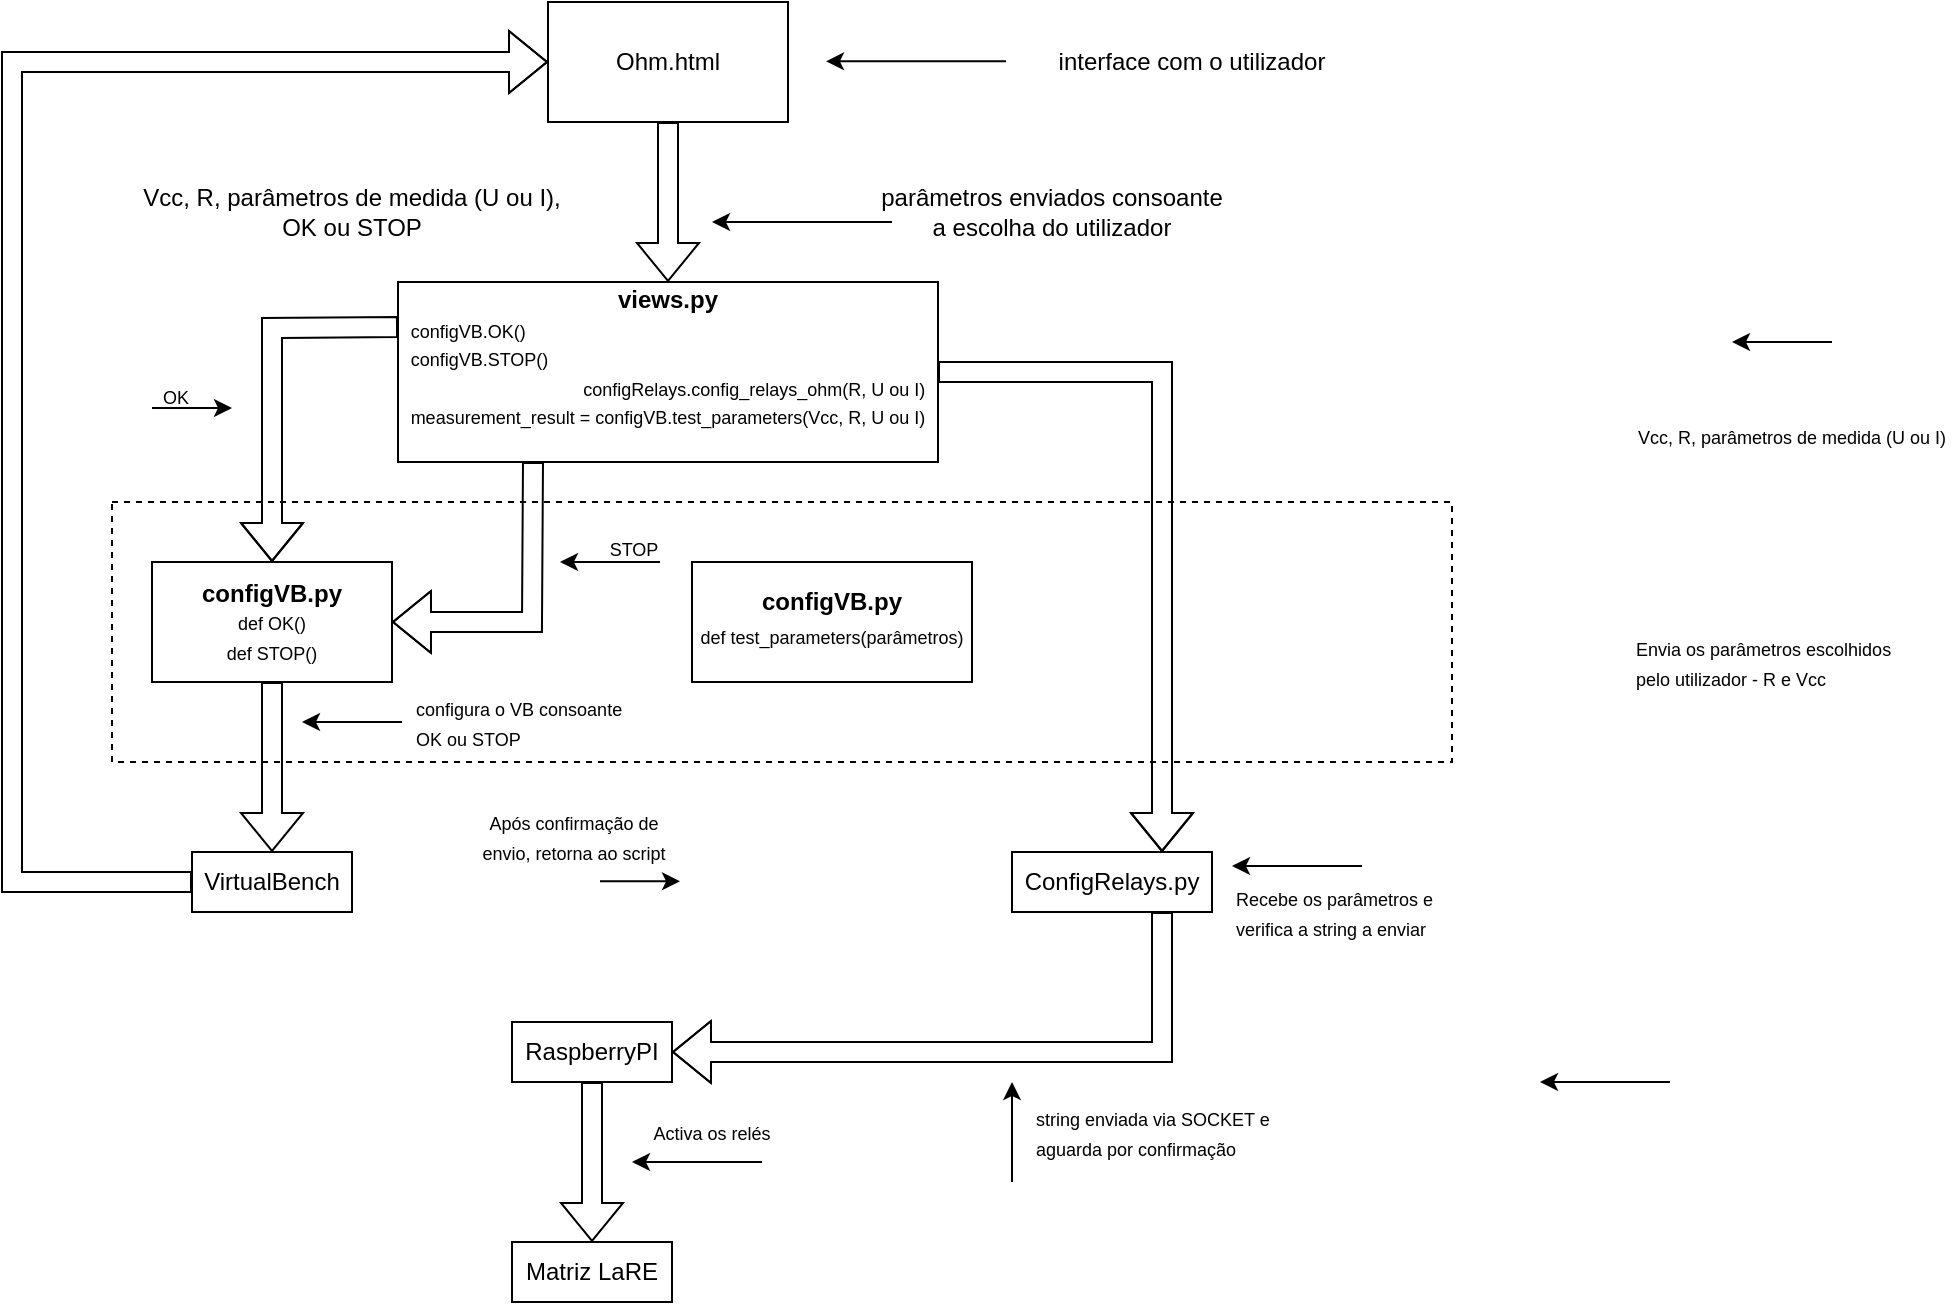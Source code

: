 <mxfile version="24.7.7">
  <diagram id="yPxyJZ8AM_hMuL3Unpa9" name="complex gitflow">
    <mxGraphModel dx="1015" dy="451" grid="1" gridSize="10" guides="1" tooltips="1" connect="1" arrows="1" fold="1" page="1" pageScale="1" pageWidth="827" pageHeight="1169" math="0" shadow="0">
      <root>
        <mxCell id="0" />
        <mxCell id="1" parent="0" />
        <mxCell id="JOfDeOOW8SHyUDtn-MuH-26" value="" style="dashed=1;rounded=0;whiteSpace=wrap;html=1;fillColor=none;" vertex="1" parent="1">
          <mxGeometry x="140" y="310" width="670" height="130" as="geometry" />
        </mxCell>
        <mxCell id="JOfDeOOW8SHyUDtn-MuH-1" value="Ohm.html" style="rounded=0;whiteSpace=wrap;html=1;" vertex="1" parent="1">
          <mxGeometry x="358" y="60" width="120" height="60" as="geometry" />
        </mxCell>
        <mxCell id="JOfDeOOW8SHyUDtn-MuH-2" value="&lt;b&gt;views.py&lt;/b&gt;&lt;br&gt;&lt;div style=&quot;text-align: left;&quot;&gt;&lt;font style=&quot;font-size: 9px;&quot;&gt;configVB.OK()&lt;/font&gt;&lt;/div&gt;&lt;div style=&quot;text-align: left;&quot;&gt;&lt;font style=&quot;font-size: 9px;&quot;&gt;configVB.STOP()&lt;/font&gt;&lt;/div&gt;&lt;div style=&quot;text-align: right;&quot;&gt;&lt;font style=&quot;font-size: 9px;&quot;&gt;configRelays.config_relays_ohm(R, U ou I)&lt;/font&gt;&lt;/div&gt;&lt;div style=&quot;text-align: right;&quot;&gt;&lt;font style=&quot;font-size: 9px;&quot;&gt;measurement_result = configVB.test_parameters(Vcc, R, U ou I)&lt;/font&gt;&lt;/div&gt;&lt;div style=&quot;text-align: right; font-weight: bold;&quot;&gt;&lt;br&gt;&lt;/div&gt;" style="rounded=0;whiteSpace=wrap;html=1;" vertex="1" parent="1">
          <mxGeometry x="283" y="200" width="270" height="90" as="geometry" />
        </mxCell>
        <mxCell id="JOfDeOOW8SHyUDtn-MuH-4" value="" style="shape=flexArrow;endArrow=classic;html=1;rounded=0;exitX=0.5;exitY=1;exitDx=0;exitDy=0;entryX=0.5;entryY=0;entryDx=0;entryDy=0;" edge="1" parent="1" source="JOfDeOOW8SHyUDtn-MuH-1" target="JOfDeOOW8SHyUDtn-MuH-2">
          <mxGeometry width="50" height="50" relative="1" as="geometry">
            <mxPoint x="520" y="310" as="sourcePoint" />
            <mxPoint x="570" y="260" as="targetPoint" />
          </mxGeometry>
        </mxCell>
        <mxCell id="JOfDeOOW8SHyUDtn-MuH-5" value="" style="endArrow=classic;html=1;rounded=0;" edge="1" parent="1">
          <mxGeometry width="50" height="50" relative="1" as="geometry">
            <mxPoint x="530" y="170" as="sourcePoint" />
            <mxPoint x="440" y="170" as="targetPoint" />
          </mxGeometry>
        </mxCell>
        <mxCell id="JOfDeOOW8SHyUDtn-MuH-6" value="parâmetros enviados consoante a escolha do utilizador" style="text;html=1;align=center;verticalAlign=middle;whiteSpace=wrap;rounded=0;" vertex="1" parent="1">
          <mxGeometry x="520" y="150" width="180" height="30" as="geometry" />
        </mxCell>
        <mxCell id="JOfDeOOW8SHyUDtn-MuH-7" value="" style="endArrow=classic;html=1;rounded=0;" edge="1" parent="1">
          <mxGeometry width="50" height="50" relative="1" as="geometry">
            <mxPoint x="587" y="89.67" as="sourcePoint" />
            <mxPoint x="497" y="89.67" as="targetPoint" />
          </mxGeometry>
        </mxCell>
        <mxCell id="JOfDeOOW8SHyUDtn-MuH-8" value="interface com o utilizador" style="text;html=1;align=center;verticalAlign=middle;whiteSpace=wrap;rounded=0;" vertex="1" parent="1">
          <mxGeometry x="610" y="75" width="140" height="30" as="geometry" />
        </mxCell>
        <mxCell id="JOfDeOOW8SHyUDtn-MuH-9" value="Vcc, R, parâmetros de medida (U ou I), OK ou STOP" style="text;html=1;align=center;verticalAlign=middle;whiteSpace=wrap;rounded=0;" vertex="1" parent="1">
          <mxGeometry x="150" y="150" width="220" height="30" as="geometry" />
        </mxCell>
        <mxCell id="JOfDeOOW8SHyUDtn-MuH-10" value="&lt;b&gt;configVB.py&lt;/b&gt;&lt;div&gt;&lt;font style=&quot;font-size: 9px;&quot;&gt;def OK()&lt;/font&gt;&lt;/div&gt;&lt;div&gt;&lt;font style=&quot;font-size: 9px;&quot;&gt;def STOP()&lt;/font&gt;&lt;/div&gt;" style="whiteSpace=wrap;html=1;rounded=0;align=center;" vertex="1" parent="1">
          <mxGeometry x="160" y="340" width="120" height="60" as="geometry" />
        </mxCell>
        <mxCell id="JOfDeOOW8SHyUDtn-MuH-12" value="" style="shape=flexArrow;endArrow=classic;html=1;rounded=0;entryX=0.5;entryY=0;entryDx=0;entryDy=0;exitX=0;exitY=0.25;exitDx=0;exitDy=0;" edge="1" parent="1" source="JOfDeOOW8SHyUDtn-MuH-2" target="JOfDeOOW8SHyUDtn-MuH-10">
          <mxGeometry width="50" height="50" relative="1" as="geometry">
            <mxPoint x="460" y="350" as="sourcePoint" />
            <mxPoint x="510" y="300" as="targetPoint" />
            <Array as="points">
              <mxPoint x="220" y="223" />
            </Array>
          </mxGeometry>
        </mxCell>
        <mxCell id="JOfDeOOW8SHyUDtn-MuH-13" value="" style="endArrow=classic;html=1;rounded=0;" edge="1" parent="1">
          <mxGeometry width="50" height="50" relative="1" as="geometry">
            <mxPoint x="160" y="263" as="sourcePoint" />
            <mxPoint x="200" y="263" as="targetPoint" />
          </mxGeometry>
        </mxCell>
        <mxCell id="JOfDeOOW8SHyUDtn-MuH-14" value="&lt;font style=&quot;font-size: 9px;&quot;&gt;OK&lt;/font&gt;" style="text;html=1;align=center;verticalAlign=middle;whiteSpace=wrap;rounded=0;" vertex="1" parent="1">
          <mxGeometry x="164" y="253" width="16" height="7" as="geometry" />
        </mxCell>
        <mxCell id="JOfDeOOW8SHyUDtn-MuH-15" value="" style="shape=flexArrow;endArrow=classic;html=1;rounded=0;entryX=1;entryY=0.5;entryDx=0;entryDy=0;exitX=0.25;exitY=1;exitDx=0;exitDy=0;" edge="1" parent="1" source="JOfDeOOW8SHyUDtn-MuH-2" target="JOfDeOOW8SHyUDtn-MuH-10">
          <mxGeometry width="50" height="50" relative="1" as="geometry">
            <mxPoint x="240" y="340" as="sourcePoint" />
            <mxPoint x="290" y="290" as="targetPoint" />
            <Array as="points">
              <mxPoint x="350" y="370" />
            </Array>
          </mxGeometry>
        </mxCell>
        <mxCell id="JOfDeOOW8SHyUDtn-MuH-16" value="&lt;font style=&quot;font-size: 9px;&quot;&gt;STOP&lt;/font&gt;" style="text;html=1;align=center;verticalAlign=middle;whiteSpace=wrap;rounded=0;" vertex="1" parent="1">
          <mxGeometry x="388" y="325" width="26" height="15" as="geometry" />
        </mxCell>
        <mxCell id="JOfDeOOW8SHyUDtn-MuH-17" value="" style="endArrow=classic;html=1;rounded=0;entryX=0;entryY=1;entryDx=0;entryDy=0;" edge="1" parent="1">
          <mxGeometry width="50" height="50" relative="1" as="geometry">
            <mxPoint x="414" y="340" as="sourcePoint" />
            <mxPoint x="364" y="340" as="targetPoint" />
          </mxGeometry>
        </mxCell>
        <mxCell id="JOfDeOOW8SHyUDtn-MuH-18" value="VirtualBench" style="whiteSpace=wrap;html=1;rounded=0;align=center;" vertex="1" parent="1">
          <mxGeometry x="180" y="485" width="80" height="30" as="geometry" />
        </mxCell>
        <mxCell id="JOfDeOOW8SHyUDtn-MuH-19" value="" style="shape=flexArrow;endArrow=classic;html=1;rounded=0;exitX=0.5;exitY=1;exitDx=0;exitDy=0;entryX=0.5;entryY=0;entryDx=0;entryDy=0;" edge="1" parent="1" source="JOfDeOOW8SHyUDtn-MuH-10" target="JOfDeOOW8SHyUDtn-MuH-18">
          <mxGeometry width="50" height="50" relative="1" as="geometry">
            <mxPoint x="210" y="310" as="sourcePoint" />
            <mxPoint x="260" y="260" as="targetPoint" />
          </mxGeometry>
        </mxCell>
        <mxCell id="JOfDeOOW8SHyUDtn-MuH-20" value="&lt;font style=&quot;font-size: 9px;&quot;&gt;configura o VB consoante&amp;nbsp;&lt;/font&gt;&lt;div&gt;&lt;font style=&quot;font-size: 9px;&quot;&gt;OK ou STOP&lt;/font&gt;&lt;/div&gt;" style="text;html=1;align=left;verticalAlign=middle;whiteSpace=wrap;rounded=0;" vertex="1" parent="1">
          <mxGeometry x="290" y="405" width="110" height="30" as="geometry" />
        </mxCell>
        <mxCell id="JOfDeOOW8SHyUDtn-MuH-21" value="" style="endArrow=classic;html=1;rounded=0;entryX=0;entryY=1;entryDx=0;entryDy=0;" edge="1" parent="1">
          <mxGeometry width="50" height="50" relative="1" as="geometry">
            <mxPoint x="285" y="420" as="sourcePoint" />
            <mxPoint x="235" y="420" as="targetPoint" />
            <Array as="points">
              <mxPoint x="260" y="420" />
            </Array>
          </mxGeometry>
        </mxCell>
        <mxCell id="JOfDeOOW8SHyUDtn-MuH-22" value="" style="shape=flexArrow;endArrow=classic;html=1;rounded=0;exitX=0;exitY=0.5;exitDx=0;exitDy=0;entryX=0;entryY=0.5;entryDx=0;entryDy=0;" edge="1" parent="1" source="JOfDeOOW8SHyUDtn-MuH-18" target="JOfDeOOW8SHyUDtn-MuH-1">
          <mxGeometry width="50" height="50" relative="1" as="geometry">
            <mxPoint x="210" y="310" as="sourcePoint" />
            <mxPoint x="260" y="260" as="targetPoint" />
            <Array as="points">
              <mxPoint x="90" y="500" />
              <mxPoint x="90" y="90" />
            </Array>
          </mxGeometry>
        </mxCell>
        <mxCell id="JOfDeOOW8SHyUDtn-MuH-23" value="&lt;b&gt;configVB.py&lt;/b&gt;&lt;div&gt;&lt;div style=&quot;line-height: 19px;&quot;&gt;&lt;font style=&quot;font-size: 9px;&quot;&gt;def test_parameters(parâmetros)&lt;/font&gt;&lt;/div&gt;&lt;/div&gt;" style="whiteSpace=wrap;html=1;rounded=0;align=center;" vertex="1" parent="1">
          <mxGeometry x="430" y="340" width="140" height="60" as="geometry" />
        </mxCell>
        <mxCell id="JOfDeOOW8SHyUDtn-MuH-29" value="" style="endArrow=classic;html=1;rounded=0;entryX=0;entryY=1;entryDx=0;entryDy=0;" edge="1" parent="1">
          <mxGeometry width="50" height="50" relative="1" as="geometry">
            <mxPoint x="1000" y="230.0" as="sourcePoint" />
            <mxPoint x="950" y="230.0" as="targetPoint" />
          </mxGeometry>
        </mxCell>
        <mxCell id="JOfDeOOW8SHyUDtn-MuH-30" value="&lt;font style=&quot;font-size: 9px;&quot;&gt;Vcc, R, parâmetros de medida (U ou I)&lt;/font&gt;" style="text;html=1;align=center;verticalAlign=middle;whiteSpace=wrap;rounded=0;" vertex="1" parent="1">
          <mxGeometry x="900" y="272.36" width="160" height="10" as="geometry" />
        </mxCell>
        <mxCell id="JOfDeOOW8SHyUDtn-MuH-31" value="ConfigRelays.py" style="whiteSpace=wrap;html=1;rounded=0;align=center;" vertex="1" parent="1">
          <mxGeometry x="590" y="485" width="100" height="30" as="geometry" />
        </mxCell>
        <mxCell id="JOfDeOOW8SHyUDtn-MuH-33" value="" style="endArrow=classic;html=1;rounded=0;" edge="1" parent="1">
          <mxGeometry width="50" height="50" relative="1" as="geometry">
            <mxPoint x="590" y="650" as="sourcePoint" />
            <mxPoint x="590.01" y="600" as="targetPoint" />
          </mxGeometry>
        </mxCell>
        <mxCell id="JOfDeOOW8SHyUDtn-MuH-34" value="&lt;font style=&quot;font-size: 9px;&quot;&gt;Envia os parâmetros escolhidos pelo utilizador - R e Vcc&lt;/font&gt;" style="text;html=1;align=left;verticalAlign=middle;whiteSpace=wrap;rounded=0;" vertex="1" parent="1">
          <mxGeometry x="900" y="375" width="138" height="30" as="geometry" />
        </mxCell>
        <mxCell id="JOfDeOOW8SHyUDtn-MuH-35" value="" style="endArrow=classic;html=1;rounded=0;exitX=0.774;exitY=0.846;exitDx=0;exitDy=0;exitPerimeter=0;entryX=0.677;entryY=0.846;entryDx=0;entryDy=0;entryPerimeter=0;" edge="1" parent="1">
          <mxGeometry width="50" height="50" relative="1" as="geometry">
            <mxPoint x="764.99" y="492" as="sourcePoint" />
            <mxPoint x="700.0" y="492" as="targetPoint" />
          </mxGeometry>
        </mxCell>
        <mxCell id="JOfDeOOW8SHyUDtn-MuH-36" value="&lt;font style=&quot;font-size: 9px;&quot;&gt;Recebe os parâmetros e&amp;nbsp;&lt;/font&gt;&lt;div&gt;&lt;font style=&quot;font-size: 9px;&quot;&gt;verifica a string a enviar&lt;/font&gt;&lt;/div&gt;" style="text;html=1;align=left;verticalAlign=middle;whiteSpace=wrap;rounded=0;" vertex="1" parent="1">
          <mxGeometry x="700" y="500" width="110" height="30" as="geometry" />
        </mxCell>
        <mxCell id="JOfDeOOW8SHyUDtn-MuH-37" value="RaspberryPI" style="whiteSpace=wrap;html=1;rounded=0;align=center;" vertex="1" parent="1">
          <mxGeometry x="340" y="570" width="80" height="30" as="geometry" />
        </mxCell>
        <mxCell id="JOfDeOOW8SHyUDtn-MuH-39" value="" style="endArrow=classic;html=1;rounded=0;exitX=0.774;exitY=0.846;exitDx=0;exitDy=0;exitPerimeter=0;entryX=0.677;entryY=0.846;entryDx=0;entryDy=0;entryPerimeter=0;" edge="1" parent="1">
          <mxGeometry width="50" height="50" relative="1" as="geometry">
            <mxPoint x="918.99" y="600" as="sourcePoint" />
            <mxPoint x="854.0" y="600" as="targetPoint" />
          </mxGeometry>
        </mxCell>
        <mxCell id="JOfDeOOW8SHyUDtn-MuH-40" value="&lt;font style=&quot;font-size: 9px;&quot;&gt;string enviada via SOCKET e&amp;nbsp;&lt;/font&gt;&lt;div&gt;&lt;font style=&quot;font-size: 9px;&quot;&gt;aguarda por confirmação&lt;/font&gt;&lt;/div&gt;" style="text;html=1;align=left;verticalAlign=middle;whiteSpace=wrap;rounded=0;" vertex="1" parent="1">
          <mxGeometry x="600" y="615" width="130" height="20" as="geometry" />
        </mxCell>
        <mxCell id="JOfDeOOW8SHyUDtn-MuH-42" value="Matriz LaRE" style="whiteSpace=wrap;html=1;rounded=0;align=center;" vertex="1" parent="1">
          <mxGeometry x="340" y="680" width="80" height="30" as="geometry" />
        </mxCell>
        <mxCell id="JOfDeOOW8SHyUDtn-MuH-43" value="" style="shape=flexArrow;endArrow=classic;html=1;rounded=0;entryX=0.5;entryY=0;entryDx=0;entryDy=0;exitX=0.5;exitY=1;exitDx=0;exitDy=0;" edge="1" parent="1" source="JOfDeOOW8SHyUDtn-MuH-37" target="JOfDeOOW8SHyUDtn-MuH-42">
          <mxGeometry width="50" height="50" relative="1" as="geometry">
            <mxPoint x="280" y="560" as="sourcePoint" />
            <mxPoint x="330" y="510" as="targetPoint" />
          </mxGeometry>
        </mxCell>
        <mxCell id="JOfDeOOW8SHyUDtn-MuH-44" value="" style="endArrow=classic;html=1;rounded=0;exitX=0.774;exitY=0.846;exitDx=0;exitDy=0;exitPerimeter=0;entryX=0.677;entryY=0.846;entryDx=0;entryDy=0;entryPerimeter=0;" edge="1" parent="1">
          <mxGeometry width="50" height="50" relative="1" as="geometry">
            <mxPoint x="464.99" y="640" as="sourcePoint" />
            <mxPoint x="400.0" y="640" as="targetPoint" />
          </mxGeometry>
        </mxCell>
        <mxCell id="JOfDeOOW8SHyUDtn-MuH-45" value="&lt;font style=&quot;font-size: 9px;&quot;&gt;Activa os relés&lt;/font&gt;" style="text;html=1;align=center;verticalAlign=middle;whiteSpace=wrap;rounded=0;" vertex="1" parent="1">
          <mxGeometry x="405" y="620" width="70" height="10" as="geometry" />
        </mxCell>
        <mxCell id="JOfDeOOW8SHyUDtn-MuH-47" value="" style="endArrow=classic;html=1;rounded=0;" edge="1" parent="1">
          <mxGeometry width="50" height="50" relative="1" as="geometry">
            <mxPoint x="384" y="499.67" as="sourcePoint" />
            <mxPoint x="424" y="499.67" as="targetPoint" />
          </mxGeometry>
        </mxCell>
        <mxCell id="JOfDeOOW8SHyUDtn-MuH-48" value="&lt;font style=&quot;font-size: 9px;&quot;&gt;Após confirmação de envio, retorna ao script&lt;/font&gt;" style="text;html=1;align=center;verticalAlign=middle;whiteSpace=wrap;rounded=0;" vertex="1" parent="1">
          <mxGeometry x="322" y="462" width="98" height="30" as="geometry" />
        </mxCell>
        <mxCell id="JOfDeOOW8SHyUDtn-MuH-53" value="" style="shape=flexArrow;endArrow=classic;html=1;rounded=0;exitX=0.75;exitY=1;exitDx=0;exitDy=0;entryX=1;entryY=0.5;entryDx=0;entryDy=0;" edge="1" parent="1" source="JOfDeOOW8SHyUDtn-MuH-31" target="JOfDeOOW8SHyUDtn-MuH-37">
          <mxGeometry width="50" height="50" relative="1" as="geometry">
            <mxPoint x="540" y="620" as="sourcePoint" />
            <mxPoint x="590" y="570" as="targetPoint" />
            <Array as="points">
              <mxPoint x="665" y="585" />
            </Array>
          </mxGeometry>
        </mxCell>
        <mxCell id="JOfDeOOW8SHyUDtn-MuH-56" value="" style="shape=flexArrow;endArrow=classic;html=1;rounded=0;exitX=1;exitY=0.5;exitDx=0;exitDy=0;entryX=0.75;entryY=0;entryDx=0;entryDy=0;" edge="1" parent="1" source="JOfDeOOW8SHyUDtn-MuH-2" target="JOfDeOOW8SHyUDtn-MuH-31">
          <mxGeometry width="50" height="50" relative="1" as="geometry">
            <mxPoint x="620" y="250" as="sourcePoint" />
            <mxPoint x="670" y="200" as="targetPoint" />
            <Array as="points">
              <mxPoint x="665" y="245" />
            </Array>
          </mxGeometry>
        </mxCell>
      </root>
    </mxGraphModel>
  </diagram>
</mxfile>
